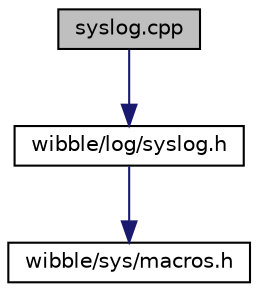 digraph G
{
  edge [fontname="Helvetica",fontsize="10",labelfontname="Helvetica",labelfontsize="10"];
  node [fontname="Helvetica",fontsize="10",shape=record];
  Node1 [label="syslog.cpp",height=0.2,width=0.4,color="black", fillcolor="grey75", style="filled" fontcolor="black"];
  Node1 -> Node2 [color="midnightblue",fontsize="10",style="solid",fontname="Helvetica"];
  Node2 [label="wibble/log/syslog.h",height=0.2,width=0.4,color="black", fillcolor="white", style="filled",URL="$syslog_8h.html"];
  Node2 -> Node3 [color="midnightblue",fontsize="10",style="solid",fontname="Helvetica"];
  Node3 [label="wibble/sys/macros.h",height=0.2,width=0.4,color="black", fillcolor="white", style="filled",URL="$macros_8h.html"];
}
